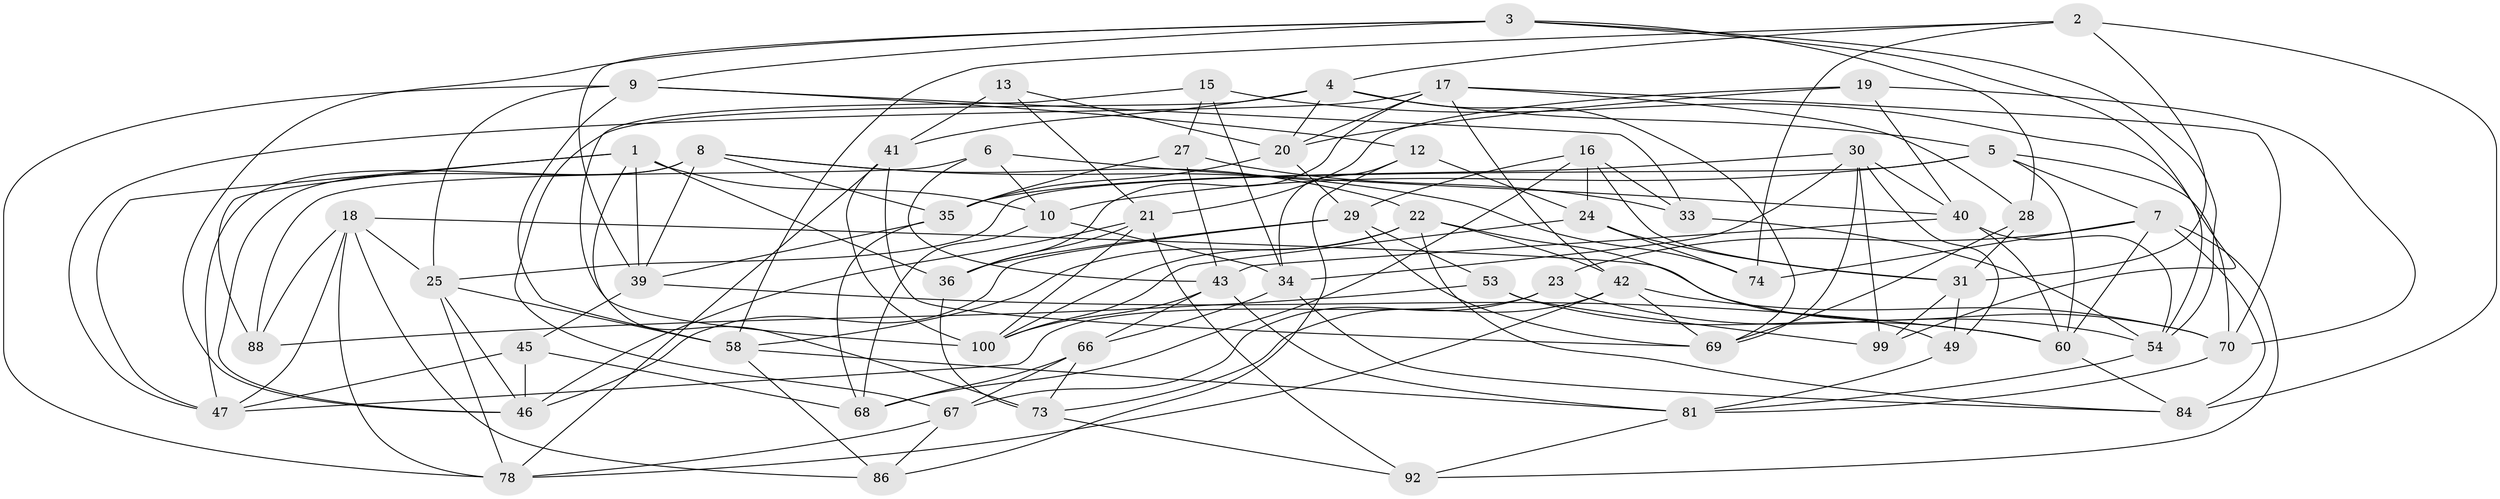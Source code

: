 // original degree distribution, {4: 1.0}
// Generated by graph-tools (version 1.1) at 2025/42/03/06/25 10:42:18]
// undirected, 60 vertices, 157 edges
graph export_dot {
graph [start="1"]
  node [color=gray90,style=filled];
  1 [super="+72"];
  2 [super="+51"];
  3 [super="+64"];
  4 [super="+85"];
  5 [super="+11"];
  6;
  7 [super="+26"];
  8 [super="+57"];
  9 [super="+52"];
  10 [super="+14"];
  12;
  13;
  15;
  16 [super="+32"];
  17 [super="+48"];
  18 [super="+61"];
  19;
  20 [super="+80"];
  21 [super="+93"];
  22 [super="+38"];
  23;
  24 [super="+62"];
  25 [super="+65"];
  27;
  28;
  29 [super="+77"];
  30 [super="+59"];
  31 [super="+37"];
  33;
  34 [super="+63"];
  35 [super="+44"];
  36 [super="+55"];
  39 [super="+79"];
  40 [super="+102"];
  41 [super="+87"];
  42 [super="+75"];
  43 [super="+56"];
  45;
  46 [super="+83"];
  47 [super="+50"];
  49;
  53;
  54 [super="+89"];
  58 [super="+98"];
  60 [super="+71"];
  66 [super="+82"];
  67 [super="+103"];
  68 [super="+91"];
  69 [super="+94"];
  70 [super="+96"];
  73 [super="+76"];
  74;
  78 [super="+95"];
  81 [super="+97"];
  84 [super="+90"];
  86;
  88;
  92;
  99;
  100 [super="+101"];
  1 -- 10;
  1 -- 88;
  1 -- 39;
  1 -- 36;
  1 -- 47;
  1 -- 73;
  2 -- 4;
  2 -- 74;
  2 -- 84 [weight=2];
  2 -- 58;
  2 -- 31;
  3 -- 28;
  3 -- 9;
  3 -- 99;
  3 -- 46;
  3 -- 39;
  3 -- 54;
  4 -- 41;
  4 -- 69;
  4 -- 20;
  4 -- 67;
  4 -- 5;
  5 -- 70;
  5 -- 10;
  5 -- 25;
  5 -- 60;
  5 -- 7;
  6 -- 43;
  6 -- 40;
  6 -- 88;
  6 -- 10;
  7 -- 92;
  7 -- 74;
  7 -- 23;
  7 -- 84;
  7 -- 60;
  8 -- 22;
  8 -- 74;
  8 -- 46;
  8 -- 35;
  8 -- 47;
  8 -- 39;
  9 -- 12;
  9 -- 58;
  9 -- 25;
  9 -- 78;
  9 -- 33;
  10 -- 68 [weight=2];
  10 -- 34;
  12 -- 34;
  12 -- 86;
  12 -- 24;
  13 -- 41 [weight=2];
  13 -- 20;
  13 -- 21;
  15 -- 54;
  15 -- 100;
  15 -- 27;
  15 -- 34;
  16 -- 24 [weight=2];
  16 -- 31;
  16 -- 68;
  16 -- 29;
  16 -- 33;
  17 -- 20;
  17 -- 47;
  17 -- 28;
  17 -- 70;
  17 -- 36;
  17 -- 42;
  18 -- 78;
  18 -- 88;
  18 -- 70;
  18 -- 86;
  18 -- 47;
  18 -- 25;
  19 -- 40;
  19 -- 20;
  19 -- 21;
  19 -- 70;
  20 -- 29;
  20 -- 35;
  21 -- 36;
  21 -- 92;
  21 -- 46;
  21 -- 100;
  22 -- 84;
  22 -- 58;
  22 -- 49;
  22 -- 42;
  22 -- 100;
  23 -- 67;
  23 -- 54;
  23 -- 47;
  24 -- 31;
  24 -- 74;
  24 -- 100;
  25 -- 78;
  25 -- 58;
  25 -- 46;
  27 -- 33;
  27 -- 35;
  27 -- 43;
  28 -- 31;
  28 -- 69;
  29 -- 69;
  29 -- 36;
  29 -- 53;
  29 -- 46;
  30 -- 99;
  30 -- 49;
  30 -- 34;
  30 -- 35;
  30 -- 69;
  30 -- 40;
  31 -- 99;
  31 -- 49;
  33 -- 54;
  34 -- 84;
  34 -- 66;
  35 -- 68;
  35 -- 39;
  36 -- 73 [weight=2];
  39 -- 45;
  39 -- 60;
  40 -- 60;
  40 -- 54;
  40 -- 43;
  41 -- 100;
  41 -- 69;
  41 -- 78;
  42 -- 73;
  42 -- 69;
  42 -- 78;
  42 -- 70;
  43 -- 81;
  43 -- 66;
  43 -- 100;
  45 -- 47;
  45 -- 68;
  45 -- 46;
  49 -- 81;
  53 -- 88;
  53 -- 60;
  53 -- 99;
  54 -- 81;
  58 -- 86;
  58 -- 81;
  60 -- 84;
  66 -- 67 [weight=2];
  66 -- 68;
  66 -- 73;
  67 -- 86;
  67 -- 78;
  70 -- 81;
  73 -- 92;
  81 -- 92;
}
